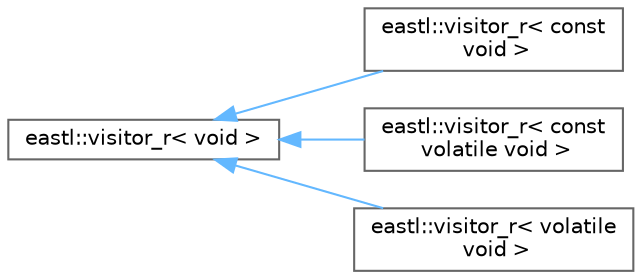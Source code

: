 digraph "类继承关系图"
{
 // LATEX_PDF_SIZE
  bgcolor="transparent";
  edge [fontname=Helvetica,fontsize=10,labelfontname=Helvetica,labelfontsize=10];
  node [fontname=Helvetica,fontsize=10,shape=box,height=0.2,width=0.4];
  rankdir="LR";
  Node0 [id="Node000000",label="eastl::visitor_r\< void \>",height=0.2,width=0.4,color="grey40", fillcolor="white", style="filled",URL="$structeastl_1_1visitor__r_3_01void_01_4.html",tooltip=" "];
  Node0 -> Node1 [id="edge3719_Node000000_Node000001",dir="back",color="steelblue1",style="solid",tooltip=" "];
  Node1 [id="Node000001",label="eastl::visitor_r\< const\l void \>",height=0.2,width=0.4,color="grey40", fillcolor="white", style="filled",URL="$structeastl_1_1visitor__r_3_01const_01void_01_4.html",tooltip=" "];
  Node0 -> Node2 [id="edge3720_Node000000_Node000002",dir="back",color="steelblue1",style="solid",tooltip=" "];
  Node2 [id="Node000002",label="eastl::visitor_r\< const\l volatile void \>",height=0.2,width=0.4,color="grey40", fillcolor="white", style="filled",URL="$structeastl_1_1visitor__r_3_01const_01volatile_01void_01_4.html",tooltip=" "];
  Node0 -> Node3 [id="edge3721_Node000000_Node000003",dir="back",color="steelblue1",style="solid",tooltip=" "];
  Node3 [id="Node000003",label="eastl::visitor_r\< volatile\l void \>",height=0.2,width=0.4,color="grey40", fillcolor="white", style="filled",URL="$structeastl_1_1visitor__r_3_01volatile_01void_01_4.html",tooltip=" "];
}
